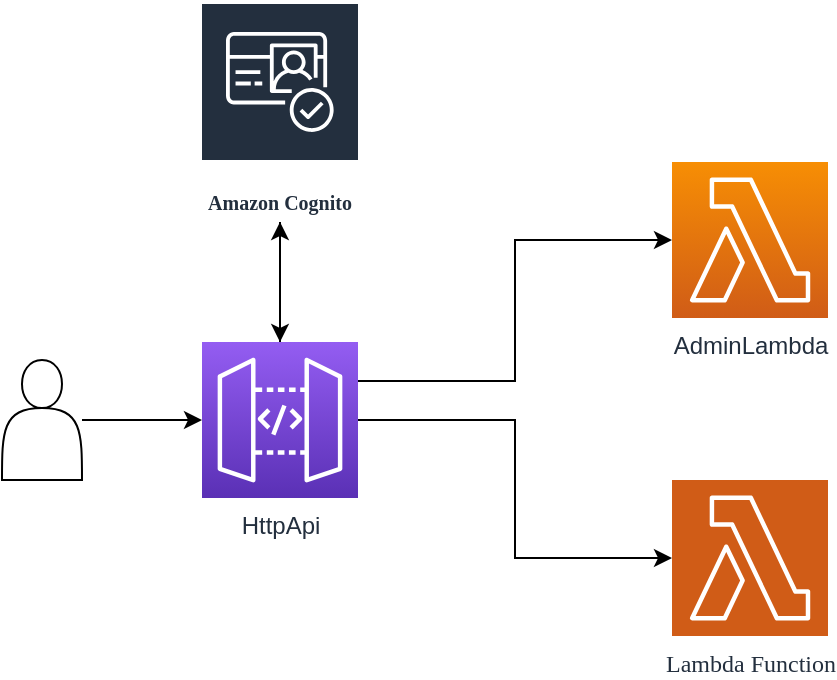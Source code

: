 <mxfile version="15.4.0" type="device"><diagram id="m2SdqZrR5VxZ6hhyauR3" name="Page-1"><mxGraphModel dx="852" dy="494" grid="1" gridSize="10" guides="1" tooltips="1" connect="1" arrows="1" fold="1" page="1" pageScale="1" pageWidth="827" pageHeight="1169" math="0" shadow="0"><root><mxCell id="0"/><mxCell id="1" parent="0"/><mxCell id="UHb4azJi-vCWwvnToYpt-5" style="edgeStyle=orthogonalEdgeStyle;rounded=0;orthogonalLoop=1;jettySize=auto;html=1;" parent="1" source="UHb4azJi-vCWwvnToYpt-1" target="UHb4azJi-vCWwvnToYpt-2" edge="1"><mxGeometry relative="1" as="geometry"/></mxCell><mxCell id="UHb4azJi-vCWwvnToYpt-6" style="edgeStyle=orthogonalEdgeStyle;rounded=0;orthogonalLoop=1;jettySize=auto;html=1;exitX=1;exitY=0.25;exitDx=0;exitDy=0;exitPerimeter=0;entryX=0;entryY=0.5;entryDx=0;entryDy=0;entryPerimeter=0;" parent="1" source="UHb4azJi-vCWwvnToYpt-1" target="UHb4azJi-vCWwvnToYpt-3" edge="1"><mxGeometry relative="1" as="geometry"/></mxCell><mxCell id="UHb4azJi-vCWwvnToYpt-18" style="edgeStyle=orthogonalEdgeStyle;rounded=0;orthogonalLoop=1;jettySize=auto;html=1;fontFamily=Times New Roman;" parent="1" source="UHb4azJi-vCWwvnToYpt-1" target="UHb4azJi-vCWwvnToYpt-16" edge="1"><mxGeometry relative="1" as="geometry"/></mxCell><mxCell id="UHb4azJi-vCWwvnToYpt-1" value="HttpApi" style="sketch=0;points=[[0,0,0],[0.25,0,0],[0.5,0,0],[0.75,0,0],[1,0,0],[0,1,0],[0.25,1,0],[0.5,1,0],[0.75,1,0],[1,1,0],[0,0.25,0],[0,0.5,0],[0,0.75,0],[1,0.25,0],[1,0.5,0],[1,0.75,0]];outlineConnect=0;fontColor=#232F3E;gradientColor=#945DF2;gradientDirection=north;fillColor=#5A30B5;strokeColor=#ffffff;dashed=0;verticalLabelPosition=bottom;verticalAlign=top;align=center;html=1;fontSize=12;fontStyle=0;aspect=fixed;shape=mxgraph.aws4.resourceIcon;resIcon=mxgraph.aws4.api_gateway;" parent="1" vertex="1"><mxGeometry x="140" y="290" width="78" height="78" as="geometry"/></mxCell><object label="Lambda Function" placeholders="1" id="UHb4azJi-vCWwvnToYpt-2"><mxCell style="sketch=0;points=[[0,0,0],[0.25,0,0],[0.5,0,0],[0.75,0,0],[1,0,0],[0,1,0],[0.25,1,0],[0.5,1,0],[0.75,1,0],[1,1,0],[0,0.25,0],[0,0.5,0],[0,0.75,0],[1,0.25,0],[1,0.5,0],[1,0.75,0]];outlineConnect=0;fontColor=#232F3E;gradientDirection=north;fillColor=#D05C17;strokeColor=#ffffff;dashed=0;verticalLabelPosition=bottom;verticalAlign=top;align=center;html=1;fontSize=12;fontStyle=0;aspect=fixed;shape=mxgraph.aws4.resourceIcon;resIcon=mxgraph.aws4.lambda;fontFamily=Times New Roman;" parent="1" vertex="1"><mxGeometry x="375" y="359" width="78" height="78" as="geometry"/></mxCell></object><mxCell id="UHb4azJi-vCWwvnToYpt-3" value="AdminLambda" style="sketch=0;points=[[0,0,0],[0.25,0,0],[0.5,0,0],[0.75,0,0],[1,0,0],[0,1,0],[0.25,1,0],[0.5,1,0],[0.75,1,0],[1,1,0],[0,0.25,0],[0,0.5,0],[0,0.75,0],[1,0.25,0],[1,0.5,0],[1,0.75,0]];outlineConnect=0;fontColor=#232F3E;gradientColor=#F78E04;gradientDirection=north;fillColor=#D05C17;strokeColor=#ffffff;dashed=0;verticalLabelPosition=bottom;verticalAlign=top;align=center;html=1;fontSize=12;fontStyle=0;aspect=fixed;shape=mxgraph.aws4.resourceIcon;resIcon=mxgraph.aws4.lambda;" parent="1" vertex="1"><mxGeometry x="375" y="200" width="78" height="78" as="geometry"/></mxCell><mxCell id="UHb4azJi-vCWwvnToYpt-11" style="edgeStyle=orthogonalEdgeStyle;rounded=0;orthogonalLoop=1;jettySize=auto;html=1;fontFamily=Times New Roman;" parent="1" source="UHb4azJi-vCWwvnToYpt-10" target="UHb4azJi-vCWwvnToYpt-1" edge="1"><mxGeometry relative="1" as="geometry"/></mxCell><mxCell id="UHb4azJi-vCWwvnToYpt-10" value="" style="shape=actor;whiteSpace=wrap;html=1;fontFamily=Times New Roman;gradientColor=none;align=center;" parent="1" vertex="1"><mxGeometry x="40" y="299" width="40" height="60" as="geometry"/></mxCell><mxCell id="UHb4azJi-vCWwvnToYpt-17" style="edgeStyle=orthogonalEdgeStyle;rounded=0;orthogonalLoop=1;jettySize=auto;html=1;entryX=0.5;entryY=0;entryDx=0;entryDy=0;entryPerimeter=0;fontFamily=Times New Roman;" parent="1" source="UHb4azJi-vCWwvnToYpt-16" target="UHb4azJi-vCWwvnToYpt-1" edge="1"><mxGeometry relative="1" as="geometry"/></mxCell><mxCell id="UHb4azJi-vCWwvnToYpt-16" value="Amazon Cognito" style="sketch=0;outlineConnect=0;fontColor=#232F3E;gradientColor=none;strokeColor=#ffffff;fillColor=#232F3E;dashed=0;verticalLabelPosition=middle;verticalAlign=bottom;align=center;html=1;whiteSpace=wrap;fontSize=10;fontStyle=1;spacing=3;shape=mxgraph.aws4.productIcon;prIcon=mxgraph.aws4.cognito;fontFamily=Times New Roman;" parent="1" vertex="1"><mxGeometry x="139" y="120" width="80" height="110" as="geometry"/></mxCell></root></mxGraphModel></diagram></mxfile>